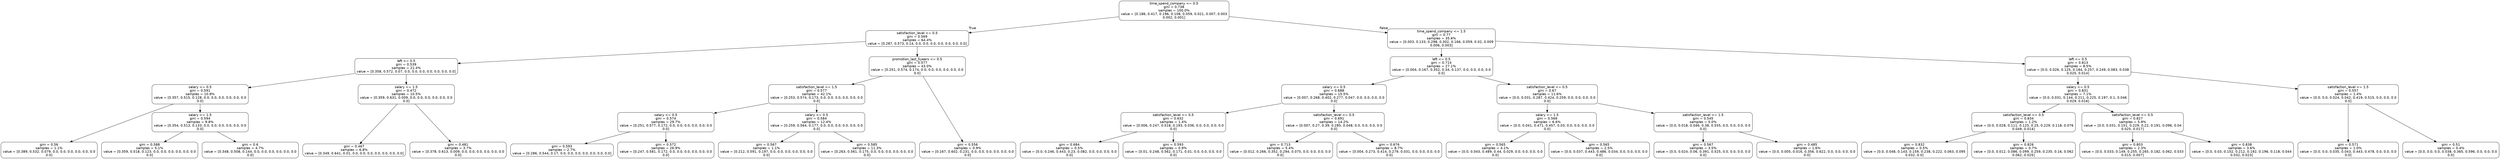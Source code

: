 digraph Tree {
node [shape=box, style="rounded", color="black", fontname=helvetica] ;
graph [ranksep=equally, splines=polyline] ;
edge [fontname=helvetica] ;
0 [label="time_spend_company <= 0.5\ngini = 0.738\nsamples = 100.0%\nvalue = [0.186, 0.417, 0.196, 0.108, 0.059, 0.021, 0.007, 0.003\n0.002, 0.001]"] ;
1 [label="satisfaction_level <= 0.5\ngini = 0.569\nsamples = 64.4%\nvalue = [0.287, 0.573, 0.14, 0.0, 0.0, 0.0, 0.0, 0.0, 0.0, 0.0]"] ;
0 -> 1 [labeldistance=2.5, labelangle=45, headlabel="True"] ;
2 [label="left <= 0.5\ngini = 0.539\nsamples = 21.4%\nvalue = [0.358, 0.572, 0.07, 0.0, 0.0, 0.0, 0.0, 0.0, 0.0, 0.0]"] ;
1 -> 2 ;
3 [label="salary <= 0.5\ngini = 0.591\nsamples = 10.9%\nvalue = [0.357, 0.515, 0.128, 0.0, 0.0, 0.0, 0.0, 0.0, 0.0\n0.0]"] ;
2 -> 3 ;
4 [label="gini = 0.56\nsamples = 1.1%\nvalue = [0.389, 0.532, 0.079, 0.0, 0.0, 0.0, 0.0, 0.0, 0.0\n0.0]"] ;
3 -> 4 ;
5 [label="salary <= 1.5\ngini = 0.594\nsamples = 9.8%\nvalue = [0.354, 0.513, 0.133, 0.0, 0.0, 0.0, 0.0, 0.0, 0.0\n0.0]"] ;
3 -> 5 ;
6 [label="gini = 0.588\nsamples = 5.1%\nvalue = [0.359, 0.518, 0.123, 0.0, 0.0, 0.0, 0.0, 0.0, 0.0\n0.0]"] ;
5 -> 6 ;
7 [label="gini = 0.6\nsamples = 4.7%\nvalue = [0.348, 0.508, 0.144, 0.0, 0.0, 0.0, 0.0, 0.0, 0.0\n0.0]"] ;
5 -> 7 ;
8 [label="salary <= 1.5\ngini = 0.472\nsamples = 10.5%\nvalue = [0.359, 0.631, 0.009, 0.0, 0.0, 0.0, 0.0, 0.0, 0.0\n0.0]"] ;
2 -> 8 ;
9 [label="gini = 0.467\nsamples = 6.8%\nvalue = [0.349, 0.641, 0.01, 0.0, 0.0, 0.0, 0.0, 0.0, 0.0, 0.0]"] ;
8 -> 9 ;
10 [label="gini = 0.481\nsamples = 3.7%\nvalue = [0.378, 0.613, 0.009, 0.0, 0.0, 0.0, 0.0, 0.0, 0.0\n0.0]"] ;
8 -> 10 ;
11 [label="promotion_last_5years <= 0.5\ngini = 0.577\nsamples = 43.0%\nvalue = [0.251, 0.574, 0.174, 0.0, 0.0, 0.0, 0.0, 0.0, 0.0\n0.0]"] ;
1 -> 11 ;
12 [label="satisfaction_level <= 1.5\ngini = 0.577\nsamples = 42.1%\nvalue = [0.253, 0.574, 0.173, 0.0, 0.0, 0.0, 0.0, 0.0, 0.0\n0.0]"] ;
11 -> 12 ;
13 [label="salary <= 0.5\ngini = 0.574\nsamples = 29.7%\nvalue = [0.251, 0.577, 0.172, 0.0, 0.0, 0.0, 0.0, 0.0, 0.0\n0.0]"] ;
12 -> 13 ;
14 [label="gini = 0.593\nsamples = 2.7%\nvalue = [0.286, 0.544, 0.17, 0.0, 0.0, 0.0, 0.0, 0.0, 0.0, 0.0]"] ;
13 -> 14 ;
15 [label="gini = 0.572\nsamples = 26.9%\nvalue = [0.247, 0.581, 0.172, 0.0, 0.0, 0.0, 0.0, 0.0, 0.0\n0.0]"] ;
13 -> 15 ;
16 [label="salary <= 0.5\ngini = 0.584\nsamples = 12.4%\nvalue = [0.259, 0.564, 0.177, 0.0, 0.0, 0.0, 0.0, 0.0, 0.0\n0.0]"] ;
12 -> 16 ;
17 [label="gini = 0.567\nsamples = 1.1%\nvalue = [0.212, 0.591, 0.197, 0.0, 0.0, 0.0, 0.0, 0.0, 0.0\n0.0]"] ;
16 -> 17 ;
18 [label="gini = 0.585\nsamples = 11.3%\nvalue = [0.263, 0.561, 0.175, 0.0, 0.0, 0.0, 0.0, 0.0, 0.0\n0.0]"] ;
16 -> 18 ;
19 [label="gini = 0.556\nsamples = 0.9%\nvalue = [0.167, 0.602, 0.231, 0.0, 0.0, 0.0, 0.0, 0.0, 0.0\n0.0]"] ;
11 -> 19 ;
20 [label="time_spend_company <= 1.5\ngini = 0.77\nsamples = 35.6%\nvalue = [0.003, 0.133, 0.298, 0.302, 0.166, 0.059, 0.02, 0.009\n0.006, 0.003]"] ;
0 -> 20 [labeldistance=2.5, labelangle=-45, headlabel="False"] ;
21 [label="left <= 0.5\ngini = 0.714\nsamples = 27.1%\nvalue = [0.004, 0.167, 0.352, 0.34, 0.137, 0.0, 0.0, 0.0, 0.0\n0.0]"] ;
20 -> 21 ;
22 [label="salary <= 0.5\ngini = 0.688\nsamples = 15.5%\nvalue = [0.007, 0.268, 0.402, 0.277, 0.047, 0.0, 0.0, 0.0, 0.0\n0.0]"] ;
21 -> 22 ;
23 [label="satisfaction_level <= 0.5\ngini = 0.632\nsamples = 1.4%\nvalue = [0.006, 0.247, 0.518, 0.193, 0.036, 0.0, 0.0, 0.0, 0.0\n0.0]"] ;
22 -> 23 ;
24 [label="gini = 0.684\nsamples = 0.5%\nvalue = [0.0, 0.246, 0.443, 0.23, 0.082, 0.0, 0.0, 0.0, 0.0\n0.0]"] ;
23 -> 24 ;
25 [label="gini = 0.593\nsamples = 0.9%\nvalue = [0.01, 0.248, 0.562, 0.171, 0.01, 0.0, 0.0, 0.0, 0.0\n0.0]"] ;
23 -> 25 ;
26 [label="satisfaction_level <= 0.5\ngini = 0.691\nsamples = 14.2%\nvalue = [0.007, 0.27, 0.39, 0.285, 0.048, 0.0, 0.0, 0.0, 0.0\n0.0]"] ;
22 -> 26 ;
27 [label="gini = 0.713\nsamples = 5.4%\nvalue = [0.012, 0.266, 0.352, 0.294, 0.075, 0.0, 0.0, 0.0, 0.0\n0.0]"] ;
26 -> 27 ;
28 [label="gini = 0.676\nsamples = 8.7%\nvalue = [0.004, 0.273, 0.414, 0.279, 0.031, 0.0, 0.0, 0.0, 0.0\n0.0]"] ;
26 -> 28 ;
29 [label="satisfaction_level <= 0.5\ngini = 0.67\nsamples = 11.6%\nvalue = [0.0, 0.031, 0.287, 0.424, 0.259, 0.0, 0.0, 0.0, 0.0\n0.0]"] ;
21 -> 29 ;
30 [label="salary <= 1.5\ngini = 0.566\nsamples = 6.6%\nvalue = [0.0, 0.041, 0.471, 0.457, 0.03, 0.0, 0.0, 0.0, 0.0\n0.0]"] ;
29 -> 30 ;
31 [label="gini = 0.565\nsamples = 4.1%\nvalue = [0.0, 0.043, 0.489, 0.44, 0.029, 0.0, 0.0, 0.0, 0.0\n0.0]"] ;
30 -> 31 ;
32 [label="gini = 0.565\nsamples = 2.5%\nvalue = [0.0, 0.037, 0.443, 0.486, 0.034, 0.0, 0.0, 0.0, 0.0\n0.0]"] ;
30 -> 32 ;
33 [label="satisfaction_level <= 1.5\ngini = 0.545\nsamples = 5.0%\nvalue = [0.0, 0.018, 0.046, 0.38, 0.555, 0.0, 0.0, 0.0, 0.0\n0.0]"] ;
29 -> 33 ;
34 [label="gini = 0.567\nsamples = 3.5%\nvalue = [0.0, 0.024, 0.06, 0.391, 0.525, 0.0, 0.0, 0.0, 0.0\n0.0]"] ;
33 -> 34 ;
35 [label="gini = 0.485\nsamples = 1.6%\nvalue = [0.0, 0.005, 0.016, 0.356, 0.622, 0.0, 0.0, 0.0, 0.0\n0.0]"] ;
33 -> 35 ;
36 [label="left <= 0.5\ngini = 0.813\nsamples = 8.5%\nvalue = [0.0, 0.026, 0.125, 0.184, 0.257, 0.249, 0.083, 0.038\n0.025, 0.014]"] ;
20 -> 36 ;
37 [label="salary <= 0.5\ngini = 0.831\nsamples = 7.1%\nvalue = [0.0, 0.031, 0.144, 0.211, 0.225, 0.197, 0.1, 0.046\n0.029, 0.016]"] ;
36 -> 37 ;
38 [label="satisfaction_level <= 0.5\ngini = 0.834\nsamples = 1.2%\nvalue = [0.0, 0.028, 0.111, 0.125, 0.25, 0.229, 0.118, 0.076\n0.049, 0.014]"] ;
37 -> 38 ;
39 [label="gini = 0.832\nsamples = 0.5%\nvalue = [0.0, 0.048, 0.143, 0.159, 0.238, 0.222, 0.063, 0.095\n0.032, 0.0]"] ;
38 -> 39 ;
40 [label="gini = 0.826\nsamples = 0.7%\nvalue = [0.0, 0.012, 0.086, 0.099, 0.259, 0.235, 0.16, 0.062\n0.062, 0.025]"] ;
38 -> 40 ;
41 [label="satisfaction_level <= 0.5\ngini = 0.827\nsamples = 5.9%\nvalue = [0.0, 0.031, 0.151, 0.229, 0.22, 0.191, 0.096, 0.04\n0.025, 0.017]"] ;
37 -> 41 ;
42 [label="gini = 0.803\nsamples = 2.3%\nvalue = [0.0, 0.033, 0.149, 0.255, 0.265, 0.182, 0.062, 0.033\n0.015, 0.007]"] ;
41 -> 42 ;
43 [label="gini = 0.838\nsamples = 3.6%\nvalue = [0.0, 0.03, 0.152, 0.212, 0.192, 0.196, 0.118, 0.044\n0.032, 0.023]"] ;
41 -> 43 ;
44 [label="satisfaction_level <= 1.5\ngini = 0.557\nsamples = 1.4%\nvalue = [0.0, 0.0, 0.024, 0.042, 0.419, 0.515, 0.0, 0.0, 0.0\n0.0]"] ;
36 -> 44 ;
45 [label="gini = 0.571\nsamples = 1.0%\nvalue = [0.0, 0.0, 0.035, 0.043, 0.443, 0.478, 0.0, 0.0, 0.0\n0.0]"] ;
44 -> 45 ;
46 [label="gini = 0.51\nsamples = 0.4%\nvalue = [0.0, 0.0, 0.0, 0.038, 0.365, 0.596, 0.0, 0.0, 0.0\n0.0]"] ;
44 -> 46 ;
{rank=same ; 0} ;
{rank=same ; 1; 20} ;
{rank=same ; 2; 11; 21; 36} ;
{rank=same ; 3; 8; 12; 22; 29; 37; 44} ;
{rank=same ; 5; 13; 16; 23; 26; 30; 33; 38; 41} ;
{rank=same ; 4; 6; 7; 9; 10; 14; 15; 17; 18; 19; 24; 25; 27; 28; 31; 32; 34; 35; 39; 40; 42; 43; 45; 46} ;
}